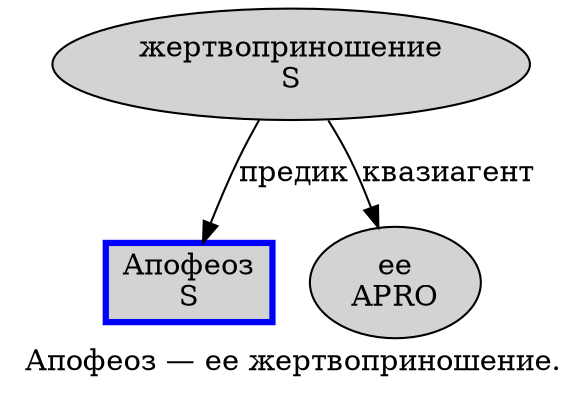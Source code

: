digraph SENTENCE_607 {
	graph [label="Апофеоз — ее жертвоприношение."]
	node [style=filled]
		0 [label="Апофеоз
S" color=blue fillcolor=lightgray penwidth=3 shape=box]
		2 [label="ее
APRO" color="" fillcolor=lightgray penwidth=1 shape=ellipse]
		3 [label="жертвоприношение
S" color="" fillcolor=lightgray penwidth=1 shape=ellipse]
			3 -> 0 [label="предик"]
			3 -> 2 [label="квазиагент"]
}